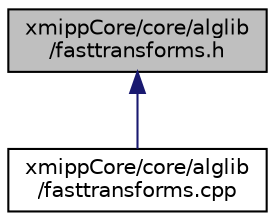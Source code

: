 digraph "xmippCore/core/alglib/fasttransforms.h"
{
  edge [fontname="Helvetica",fontsize="10",labelfontname="Helvetica",labelfontsize="10"];
  node [fontname="Helvetica",fontsize="10",shape=record];
  Node13 [label="xmippCore/core/alglib\l/fasttransforms.h",height=0.2,width=0.4,color="black", fillcolor="grey75", style="filled", fontcolor="black"];
  Node13 -> Node14 [dir="back",color="midnightblue",fontsize="10",style="solid",fontname="Helvetica"];
  Node14 [label="xmippCore/core/alglib\l/fasttransforms.cpp",height=0.2,width=0.4,color="black", fillcolor="white", style="filled",URL="$fasttransforms_8cpp.html"];
}
